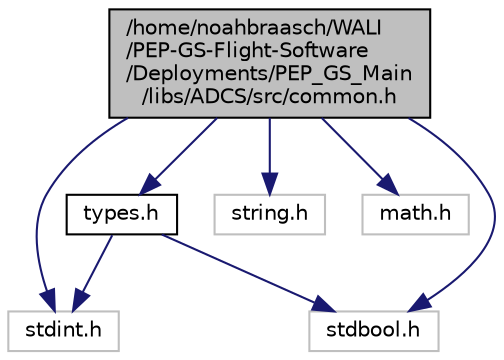 digraph "/home/noahbraasch/WALI/PEP-GS-Flight-Software/Deployments/PEP_GS_Main/libs/ADCS/src/common.h"
{
 // LATEX_PDF_SIZE
  edge [fontname="Helvetica",fontsize="10",labelfontname="Helvetica",labelfontsize="10"];
  node [fontname="Helvetica",fontsize="10",shape=record];
  Node1 [label="/home/noahbraasch/WALI\l/PEP-GS-Flight-Software\l/Deployments/PEP_GS_Main\l/libs/ADCS/src/common.h",height=0.2,width=0.4,color="black", fillcolor="grey75", style="filled", fontcolor="black",tooltip=" "];
  Node1 -> Node2 [color="midnightblue",fontsize="10",style="solid",fontname="Helvetica"];
  Node2 [label="stdint.h",height=0.2,width=0.4,color="grey75", fillcolor="white", style="filled",tooltip=" "];
  Node1 -> Node3 [color="midnightblue",fontsize="10",style="solid",fontname="Helvetica"];
  Node3 [label="stdbool.h",height=0.2,width=0.4,color="grey75", fillcolor="white", style="filled",tooltip=" "];
  Node1 -> Node4 [color="midnightblue",fontsize="10",style="solid",fontname="Helvetica"];
  Node4 [label="string.h",height=0.2,width=0.4,color="grey75", fillcolor="white", style="filled",tooltip=" "];
  Node1 -> Node5 [color="midnightblue",fontsize="10",style="solid",fontname="Helvetica"];
  Node5 [label="math.h",height=0.2,width=0.4,color="grey75", fillcolor="white", style="filled",tooltip=" "];
  Node1 -> Node6 [color="midnightblue",fontsize="10",style="solid",fontname="Helvetica"];
  Node6 [label="types.h",height=0.2,width=0.4,color="black", fillcolor="white", style="filled",URL="$types_8h.html",tooltip=" "];
  Node6 -> Node2 [color="midnightblue",fontsize="10",style="solid",fontname="Helvetica"];
  Node6 -> Node3 [color="midnightblue",fontsize="10",style="solid",fontname="Helvetica"];
}
